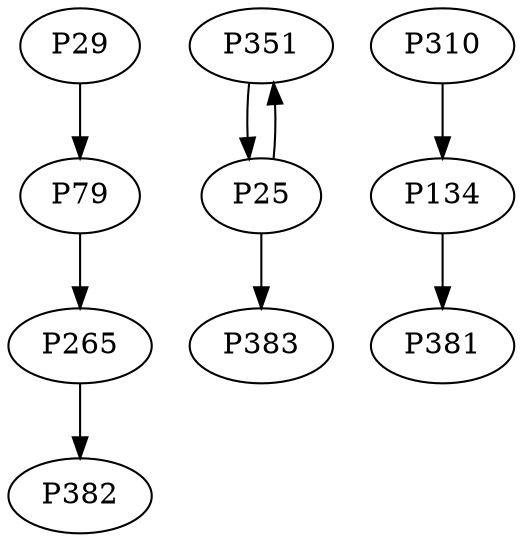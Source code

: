 digraph {
	P265 -> P382
	P351 -> P25
	P25 -> P383
	P79 -> P265
	P25 -> P351
	P134 -> P381
	P29 -> P79
	P310 -> P134
}